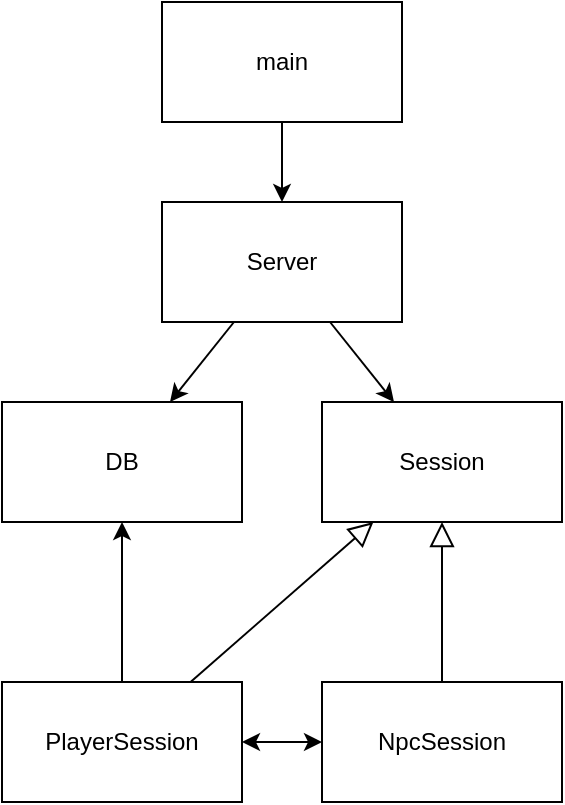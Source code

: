 <mxfile>
    <diagram id="HD0gOvrVzU3aG7307C1z" name="Page-1">
        <mxGraphModel dx="980" dy="677" grid="1" gridSize="10" guides="1" tooltips="1" connect="1" arrows="1" fold="1" page="1" pageScale="1" pageWidth="1920" pageHeight="1200" math="0" shadow="0">
            <root>
                <mxCell id="0"/>
                <mxCell id="1" parent="0"/>
                <mxCell id="15" style="edgeStyle=none;html=1;" parent="1" source="2" target="21" edge="1">
                    <mxGeometry relative="1" as="geometry"/>
                </mxCell>
                <mxCell id="2" value="main" style="rounded=0;whiteSpace=wrap;html=1;" parent="1" vertex="1">
                    <mxGeometry x="1040" y="330" width="120" height="60" as="geometry"/>
                </mxCell>
                <mxCell id="3" value="DB" style="rounded=0;whiteSpace=wrap;html=1;" parent="1" vertex="1">
                    <mxGeometry x="960" y="530" width="120" height="60" as="geometry"/>
                </mxCell>
                <mxCell id="4" value="Session" style="rounded=0;whiteSpace=wrap;html=1;" parent="1" vertex="1">
                    <mxGeometry x="1120" y="530" width="120" height="60" as="geometry"/>
                </mxCell>
                <mxCell id="21" value="Server" style="rounded=0;whiteSpace=wrap;html=1;" parent="1" vertex="1">
                    <mxGeometry x="1040" y="430" width="120" height="60" as="geometry"/>
                </mxCell>
                <mxCell id="23" style="edgeStyle=none;html=1;" parent="1" source="21" target="4" edge="1">
                    <mxGeometry relative="1" as="geometry">
                        <mxPoint x="1210" y="470" as="sourcePoint"/>
                        <mxPoint x="1170" y="470" as="targetPoint"/>
                    </mxGeometry>
                </mxCell>
                <mxCell id="25" value="PlayerSession" style="rounded=0;whiteSpace=wrap;html=1;" vertex="1" parent="1">
                    <mxGeometry x="960" y="670" width="120" height="60" as="geometry"/>
                </mxCell>
                <mxCell id="26" value="NpcSession" style="rounded=0;whiteSpace=wrap;html=1;" vertex="1" parent="1">
                    <mxGeometry x="1120" y="670" width="120" height="60" as="geometry"/>
                </mxCell>
                <mxCell id="29" style="edgeStyle=none;html=1;endArrow=block;endFill=0;endSize=10;" edge="1" parent="1" source="26" target="4">
                    <mxGeometry relative="1" as="geometry">
                        <mxPoint x="1230" y="660" as="sourcePoint"/>
                        <mxPoint x="1150" y="600" as="targetPoint"/>
                    </mxGeometry>
                </mxCell>
                <mxCell id="31" style="edgeStyle=none;html=1;endArrow=block;endFill=0;endSize=10;" edge="1" parent="1" source="25" target="4">
                    <mxGeometry relative="1" as="geometry">
                        <mxPoint x="1144" y="750" as="sourcePoint"/>
                        <mxPoint x="1116" y="600" as="targetPoint"/>
                    </mxGeometry>
                </mxCell>
                <mxCell id="38" style="edgeStyle=none;html=1;startArrow=classic;startFill=1;" edge="1" parent="1" source="26" target="25">
                    <mxGeometry relative="1" as="geometry">
                        <mxPoint x="1190" y="740" as="sourcePoint"/>
                        <mxPoint x="1190" y="780" as="targetPoint"/>
                    </mxGeometry>
                </mxCell>
                <mxCell id="39" style="edgeStyle=none;html=1;" edge="1" parent="1" source="21" target="3">
                    <mxGeometry relative="1" as="geometry">
                        <mxPoint x="1050" y="559" as="sourcePoint"/>
                        <mxPoint x="950" y="541" as="targetPoint"/>
                    </mxGeometry>
                </mxCell>
                <mxCell id="41" style="edgeStyle=none;html=1;" edge="1" parent="1" source="25" target="3">
                    <mxGeometry relative="1" as="geometry">
                        <mxPoint x="1070" y="680" as="sourcePoint"/>
                        <mxPoint x="1070" y="600" as="targetPoint"/>
                    </mxGeometry>
                </mxCell>
            </root>
        </mxGraphModel>
    </diagram>
</mxfile>